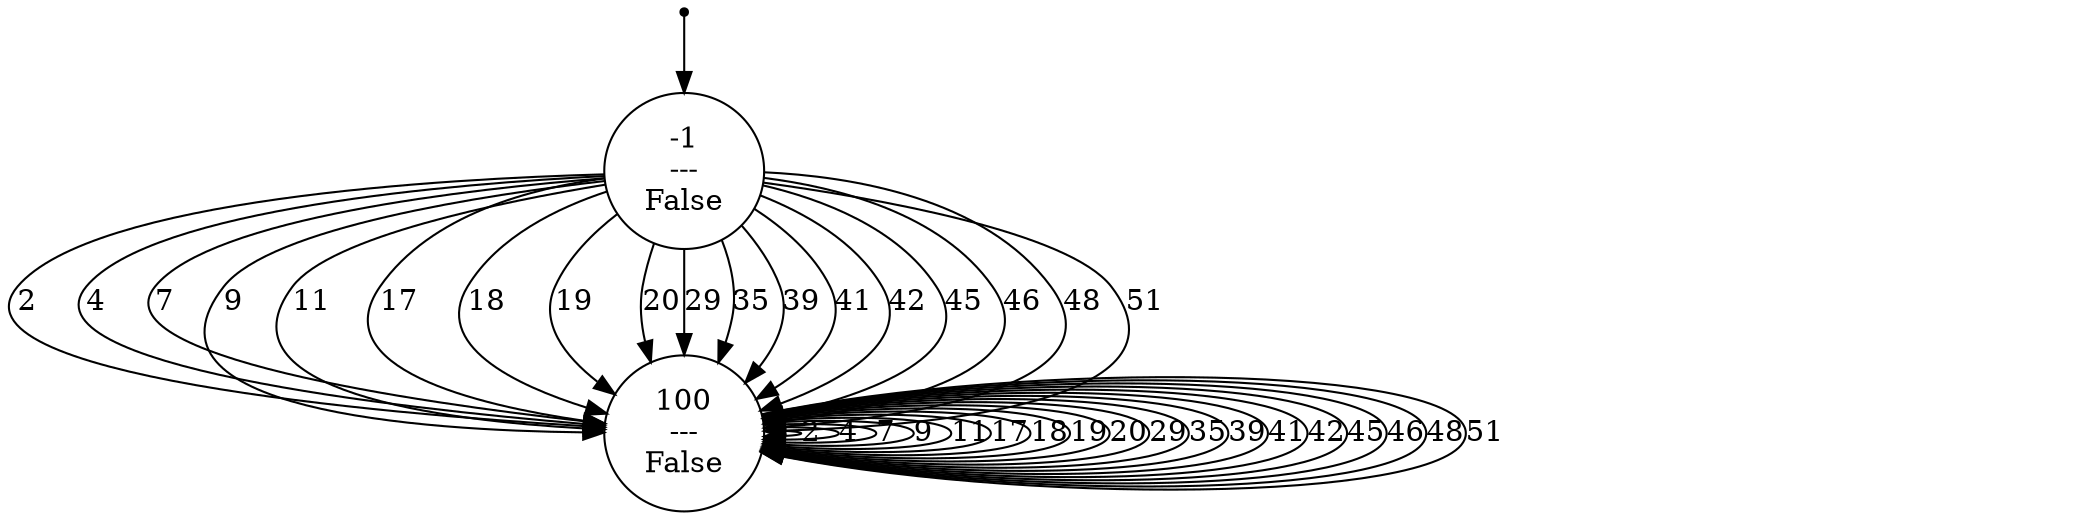 digraph G {
0 [label="", shape=point];
0 -> 2;
1 [label="100\n---\nFalse"];
1 -> 1  [label=2];
1 -> 1  [label=4];
1 -> 1  [label=7];
1 -> 1  [label=9];
1 -> 1  [label=11];
1 -> 1  [label=17];
1 -> 1  [label=18];
1 -> 1  [label=19];
1 -> 1  [label=20];
1 -> 1  [label=29];
1 -> 1  [label=35];
1 -> 1  [label=39];
1 -> 1  [label=41];
1 -> 1  [label=42];
1 -> 1  [label=45];
1 -> 1  [label=46];
1 -> 1  [label=48];
1 -> 1  [label=51];
2 [label="-1\n---\nFalse"];
2 -> 1  [label=2];
2 -> 1  [label=4];
2 -> 1  [label=7];
2 -> 1  [label=9];
2 -> 1  [label=11];
2 -> 1  [label=17];
2 -> 1  [label=18];
2 -> 1  [label=19];
2 -> 1  [label=20];
2 -> 1  [label=29];
2 -> 1  [label=35];
2 -> 1  [label=39];
2 -> 1  [label=41];
2 -> 1  [label=42];
2 -> 1  [label=45];
2 -> 1  [label=46];
2 -> 1  [label=48];
2 -> 1  [label=51];
}
